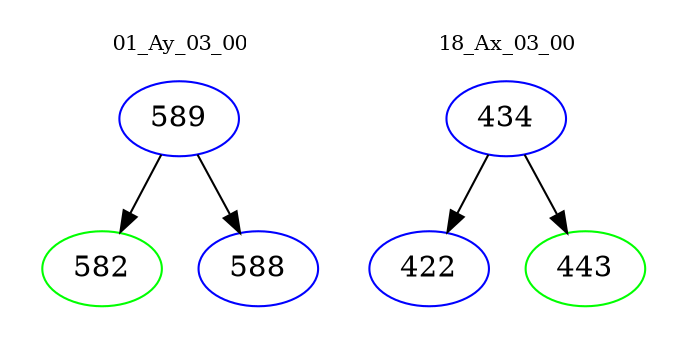 digraph{
subgraph cluster_0 {
color = white
label = "01_Ay_03_00";
fontsize=10;
T0_589 [label="589", color="blue"]
T0_589 -> T0_582 [color="black"]
T0_582 [label="582", color="green"]
T0_589 -> T0_588 [color="black"]
T0_588 [label="588", color="blue"]
}
subgraph cluster_1 {
color = white
label = "18_Ax_03_00";
fontsize=10;
T1_434 [label="434", color="blue"]
T1_434 -> T1_422 [color="black"]
T1_422 [label="422", color="blue"]
T1_434 -> T1_443 [color="black"]
T1_443 [label="443", color="green"]
}
}
